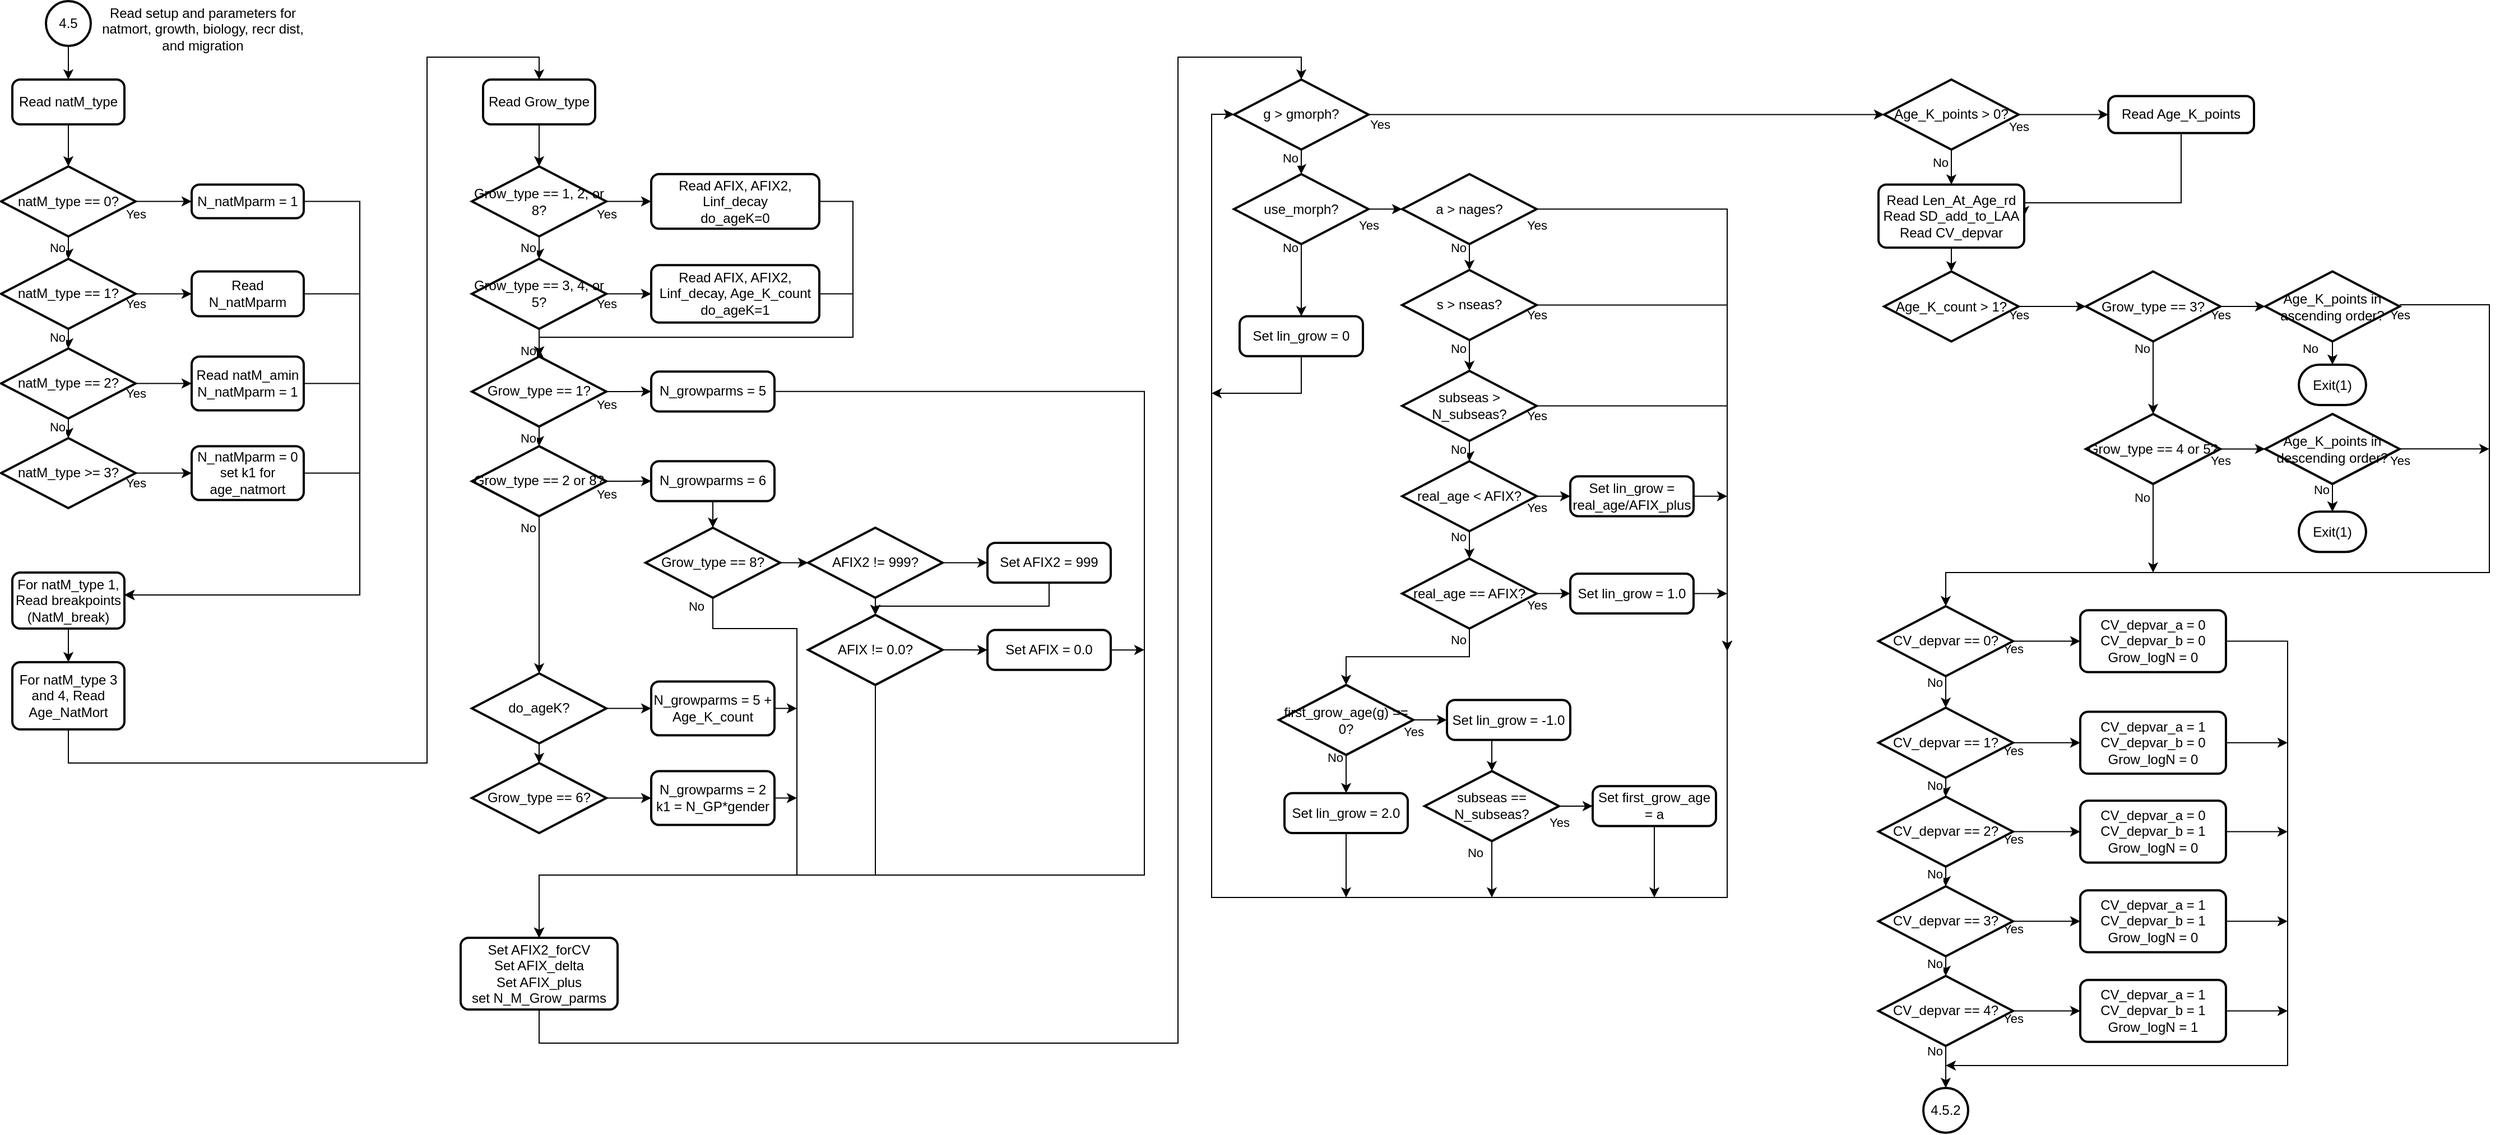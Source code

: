 <mxfile version="13.9.9" type="device"><diagram id="6a731a19-8d31-9384-78a2-239565b7b9f0" name="Page-1"><mxGraphModel dx="1322" dy="1332" grid="1" gridSize="10" guides="1" tooltips="1" connect="1" arrows="1" fold="1" page="1" pageScale="1" pageWidth="850" pageHeight="1100" background="#ffffff" math="0" shadow="0"><root><mxCell id="0"/><mxCell id="1" parent="0"/><mxCell id="a0kThJfAB2JnnVHFZHPF-62" style="edgeStyle=orthogonalEdgeStyle;rounded=0;orthogonalLoop=1;jettySize=auto;html=1;entryX=0.5;entryY=0;entryDx=0;entryDy=0;" parent="1" source="a0kThJfAB2JnnVHFZHPF-63" target="a0kThJfAB2JnnVHFZHPF-68" edge="1"><mxGeometry relative="1" as="geometry"/></mxCell><mxCell id="a0kThJfAB2JnnVHFZHPF-63" value="4.5" style="strokeWidth=2;html=1;shape=mxgraph.flowchart.start_2;whiteSpace=wrap;" parent="1" vertex="1"><mxGeometry x="1000" y="50" width="40" height="40" as="geometry"/></mxCell><mxCell id="a0kThJfAB2JnnVHFZHPF-64" value="Read setup and parameters for natmort, growth, biology, recr dist, and migration" style="text;html=1;strokeColor=none;fillColor=none;align=center;verticalAlign=middle;whiteSpace=wrap;rounded=0;" parent="1" vertex="1"><mxGeometry x="1040" y="50" width="200" height="50" as="geometry"/></mxCell><mxCell id="a0kThJfAB2JnnVHFZHPF-124" style="edgeStyle=orthogonalEdgeStyle;rounded=0;orthogonalLoop=1;jettySize=auto;html=1;" parent="1" source="a0kThJfAB2JnnVHFZHPF-68" target="a0kThJfAB2JnnVHFZHPF-145" edge="1"><mxGeometry relative="1" as="geometry"><mxPoint x="1020" y="200" as="targetPoint"/></mxGeometry></mxCell><mxCell id="a0kThJfAB2JnnVHFZHPF-68" value="Read natM_type" style="rounded=1;whiteSpace=wrap;html=1;absoluteArcSize=1;arcSize=14;strokeWidth=2;" parent="1" vertex="1"><mxGeometry x="970" y="120" width="100" height="40" as="geometry"/></mxCell><mxCell id="a0kThJfAB2JnnVHFZHPF-71" value="4.5.2" style="strokeWidth=2;html=1;shape=mxgraph.flowchart.start_2;whiteSpace=wrap;" parent="1" vertex="1"><mxGeometry x="2675" y="1020" width="40" height="40" as="geometry"/></mxCell><mxCell id="a0kThJfAB2JnnVHFZHPF-101" value="Exit(1)" style="strokeWidth=2;html=1;shape=mxgraph.flowchart.terminator;whiteSpace=wrap;" parent="1" vertex="1"><mxGeometry x="3010" y="505.63" width="60" height="36" as="geometry"/></mxCell><mxCell id="a0kThJfAB2JnnVHFZHPF-169" style="edgeStyle=orthogonalEdgeStyle;rounded=0;orthogonalLoop=1;jettySize=auto;html=1;" parent="1" source="a0kThJfAB2JnnVHFZHPF-103" target="a0kThJfAB2JnnVHFZHPF-167" edge="1"><mxGeometry relative="1" as="geometry"/></mxCell><mxCell id="a0kThJfAB2JnnVHFZHPF-103" value="For natM_type 1, Read breakpoints (NatM_break)" style="rounded=1;whiteSpace=wrap;html=1;absoluteArcSize=1;arcSize=14;strokeWidth=2;" parent="1" vertex="1"><mxGeometry x="970" y="560" width="100" height="50" as="geometry"/></mxCell><mxCell id="a0kThJfAB2JnnVHFZHPF-154" value="No" style="edgeStyle=orthogonalEdgeStyle;rounded=0;orthogonalLoop=1;jettySize=auto;html=1;" parent="1" source="a0kThJfAB2JnnVHFZHPF-145" target="a0kThJfAB2JnnVHFZHPF-146" edge="1"><mxGeometry x="0.667" y="-10" relative="1" as="geometry"><mxPoint as="offset"/></mxGeometry></mxCell><mxCell id="a0kThJfAB2JnnVHFZHPF-157" value="Yes" style="edgeStyle=orthogonalEdgeStyle;rounded=0;orthogonalLoop=1;jettySize=auto;html=1;" parent="1" source="a0kThJfAB2JnnVHFZHPF-145" target="a0kThJfAB2JnnVHFZHPF-153" edge="1"><mxGeometry x="-1" y="-11" relative="1" as="geometry"><mxPoint as="offset"/></mxGeometry></mxCell><mxCell id="a0kThJfAB2JnnVHFZHPF-145" value="natM_type == 0?" style="strokeWidth=2;html=1;shape=mxgraph.flowchart.decision;whiteSpace=wrap;" parent="1" vertex="1"><mxGeometry x="960" y="197.5" width="120" height="62.5" as="geometry"/></mxCell><mxCell id="a0kThJfAB2JnnVHFZHPF-155" value="No" style="edgeStyle=orthogonalEdgeStyle;rounded=0;orthogonalLoop=1;jettySize=auto;html=1;" parent="1" source="a0kThJfAB2JnnVHFZHPF-146" target="a0kThJfAB2JnnVHFZHPF-147" edge="1"><mxGeometry x="0.68" y="-10" relative="1" as="geometry"><mxPoint as="offset"/></mxGeometry></mxCell><mxCell id="a0kThJfAB2JnnVHFZHPF-158" value="Yes" style="edgeStyle=orthogonalEdgeStyle;rounded=0;orthogonalLoop=1;jettySize=auto;html=1;entryX=0;entryY=0.5;entryDx=0;entryDy=0;" parent="1" source="a0kThJfAB2JnnVHFZHPF-146" target="a0kThJfAB2JnnVHFZHPF-152" edge="1"><mxGeometry x="-1" y="-9" relative="1" as="geometry"><mxPoint as="offset"/></mxGeometry></mxCell><mxCell id="a0kThJfAB2JnnVHFZHPF-146" value="natM_type == 1?" style="strokeWidth=2;html=1;shape=mxgraph.flowchart.decision;whiteSpace=wrap;" parent="1" vertex="1"><mxGeometry x="960" y="280" width="120" height="62.5" as="geometry"/></mxCell><mxCell id="a0kThJfAB2JnnVHFZHPF-156" value="No" style="edgeStyle=orthogonalEdgeStyle;rounded=0;orthogonalLoop=1;jettySize=auto;html=1;" parent="1" source="a0kThJfAB2JnnVHFZHPF-147" target="a0kThJfAB2JnnVHFZHPF-148" edge="1"><mxGeometry x="0.68" y="-10" relative="1" as="geometry"><mxPoint as="offset"/></mxGeometry></mxCell><mxCell id="a0kThJfAB2JnnVHFZHPF-159" value="Yes" style="edgeStyle=orthogonalEdgeStyle;rounded=0;orthogonalLoop=1;jettySize=auto;html=1;" parent="1" source="a0kThJfAB2JnnVHFZHPF-147" target="a0kThJfAB2JnnVHFZHPF-151" edge="1"><mxGeometry x="-1" y="-9" relative="1" as="geometry"><mxPoint as="offset"/></mxGeometry></mxCell><mxCell id="a0kThJfAB2JnnVHFZHPF-147" value="natM_type == 2?" style="strokeWidth=2;html=1;shape=mxgraph.flowchart.decision;whiteSpace=wrap;" parent="1" vertex="1"><mxGeometry x="960" y="360" width="120" height="62.5" as="geometry"/></mxCell><mxCell id="a0kThJfAB2JnnVHFZHPF-160" value="Yes" style="edgeStyle=orthogonalEdgeStyle;rounded=0;orthogonalLoop=1;jettySize=auto;html=1;" parent="1" source="a0kThJfAB2JnnVHFZHPF-148" target="a0kThJfAB2JnnVHFZHPF-150" edge="1"><mxGeometry x="-1" y="-9" relative="1" as="geometry"><mxPoint as="offset"/></mxGeometry></mxCell><mxCell id="a0kThJfAB2JnnVHFZHPF-148" value="natM_type &amp;gt;= 3?" style="strokeWidth=2;html=1;shape=mxgraph.flowchart.decision;whiteSpace=wrap;" parent="1" vertex="1"><mxGeometry x="960" y="440" width="120" height="62.5" as="geometry"/></mxCell><mxCell id="a0kThJfAB2JnnVHFZHPF-166" style="edgeStyle=orthogonalEdgeStyle;rounded=0;orthogonalLoop=1;jettySize=auto;html=1;" parent="1" source="a0kThJfAB2JnnVHFZHPF-150" target="a0kThJfAB2JnnVHFZHPF-103" edge="1"><mxGeometry relative="1" as="geometry"><Array as="points"><mxPoint x="1280" y="471"/><mxPoint x="1280" y="580"/></Array></mxGeometry></mxCell><mxCell id="a0kThJfAB2JnnVHFZHPF-150" value="N_natMparm = 0&lt;br&gt;set k1 for age_natmort" style="rounded=1;whiteSpace=wrap;html=1;absoluteArcSize=1;arcSize=14;strokeWidth=2;" parent="1" vertex="1"><mxGeometry x="1130" y="447.19" width="100" height="48.12" as="geometry"/></mxCell><mxCell id="a0kThJfAB2JnnVHFZHPF-165" style="edgeStyle=orthogonalEdgeStyle;rounded=0;orthogonalLoop=1;jettySize=auto;html=1;" parent="1" source="a0kThJfAB2JnnVHFZHPF-151" target="a0kThJfAB2JnnVHFZHPF-103" edge="1"><mxGeometry relative="1" as="geometry"><Array as="points"><mxPoint x="1280" y="391"/><mxPoint x="1280" y="580"/></Array></mxGeometry></mxCell><mxCell id="a0kThJfAB2JnnVHFZHPF-151" value="Read natM_amin&lt;br&gt;N_natMparm = 1" style="rounded=1;whiteSpace=wrap;html=1;absoluteArcSize=1;arcSize=14;strokeWidth=2;" parent="1" vertex="1"><mxGeometry x="1130" y="367.19" width="100" height="48.12" as="geometry"/></mxCell><mxCell id="a0kThJfAB2JnnVHFZHPF-164" style="edgeStyle=orthogonalEdgeStyle;rounded=0;orthogonalLoop=1;jettySize=auto;html=1;" parent="1" source="a0kThJfAB2JnnVHFZHPF-152" target="a0kThJfAB2JnnVHFZHPF-103" edge="1"><mxGeometry relative="1" as="geometry"><Array as="points"><mxPoint x="1280" y="311"/><mxPoint x="1280" y="580"/></Array></mxGeometry></mxCell><mxCell id="a0kThJfAB2JnnVHFZHPF-152" value="Read N_natMparm" style="rounded=1;whiteSpace=wrap;html=1;absoluteArcSize=1;arcSize=14;strokeWidth=2;" parent="1" vertex="1"><mxGeometry x="1130" y="291.25" width="100" height="40" as="geometry"/></mxCell><mxCell id="a0kThJfAB2JnnVHFZHPF-161" style="edgeStyle=orthogonalEdgeStyle;rounded=0;orthogonalLoop=1;jettySize=auto;html=1;" parent="1" source="a0kThJfAB2JnnVHFZHPF-153" target="a0kThJfAB2JnnVHFZHPF-103" edge="1"><mxGeometry relative="1" as="geometry"><mxPoint x="1300" y="540" as="targetPoint"/><Array as="points"><mxPoint x="1280" y="229"/><mxPoint x="1280" y="580"/></Array></mxGeometry></mxCell><mxCell id="a0kThJfAB2JnnVHFZHPF-153" value="N_natMparm = 1" style="rounded=1;whiteSpace=wrap;html=1;absoluteArcSize=1;arcSize=14;strokeWidth=2;" parent="1" vertex="1"><mxGeometry x="1130" y="213.75" width="100" height="30" as="geometry"/></mxCell><mxCell id="a0kThJfAB2JnnVHFZHPF-170" style="edgeStyle=orthogonalEdgeStyle;rounded=0;orthogonalLoop=1;jettySize=auto;html=1;" parent="1" source="a0kThJfAB2JnnVHFZHPF-167" target="a0kThJfAB2JnnVHFZHPF-168" edge="1"><mxGeometry relative="1" as="geometry"><Array as="points"><mxPoint x="1020" y="730"/><mxPoint x="1340" y="730"/><mxPoint x="1340" y="100"/><mxPoint x="1440" y="100"/></Array></mxGeometry></mxCell><mxCell id="a0kThJfAB2JnnVHFZHPF-167" value="For natM_type 3 and 4, Read Age_NatMort" style="rounded=1;whiteSpace=wrap;html=1;absoluteArcSize=1;arcSize=14;strokeWidth=2;" parent="1" vertex="1"><mxGeometry x="970" y="640" width="100" height="60" as="geometry"/></mxCell><mxCell id="ne-gBrxAP-Gt58oA_FZj-11" style="edgeStyle=orthogonalEdgeStyle;rounded=0;orthogonalLoop=1;jettySize=auto;html=1;entryX=0.5;entryY=0;entryDx=0;entryDy=0;entryPerimeter=0;" edge="1" parent="1" source="a0kThJfAB2JnnVHFZHPF-168" target="ne-gBrxAP-Gt58oA_FZj-5"><mxGeometry relative="1" as="geometry"/></mxCell><mxCell id="a0kThJfAB2JnnVHFZHPF-168" value="Read Grow_type" style="rounded=1;whiteSpace=wrap;html=1;absoluteArcSize=1;arcSize=14;strokeWidth=2;" parent="1" vertex="1"><mxGeometry x="1390" y="120" width="100" height="40" as="geometry"/></mxCell><mxCell id="ne-gBrxAP-Gt58oA_FZj-3" value="No" style="edgeStyle=orthogonalEdgeStyle;rounded=0;orthogonalLoop=1;jettySize=auto;html=1;" edge="1" source="ne-gBrxAP-Gt58oA_FZj-5" target="ne-gBrxAP-Gt58oA_FZj-8" parent="1"><mxGeometry x="0.667" y="-10" relative="1" as="geometry"><mxPoint as="offset"/></mxGeometry></mxCell><mxCell id="ne-gBrxAP-Gt58oA_FZj-4" value="Yes" style="edgeStyle=orthogonalEdgeStyle;rounded=0;orthogonalLoop=1;jettySize=auto;html=1;" edge="1" source="ne-gBrxAP-Gt58oA_FZj-5" target="ne-gBrxAP-Gt58oA_FZj-10" parent="1"><mxGeometry x="-1" y="-11" relative="1" as="geometry"><mxPoint as="offset"/></mxGeometry></mxCell><mxCell id="ne-gBrxAP-Gt58oA_FZj-5" value="Grow_type == 1, 2, or 8?" style="strokeWidth=2;html=1;shape=mxgraph.flowchart.decision;whiteSpace=wrap;" vertex="1" parent="1"><mxGeometry x="1380" y="197.5" width="120" height="62.5" as="geometry"/></mxCell><mxCell id="ne-gBrxAP-Gt58oA_FZj-6" value="No" style="edgeStyle=orthogonalEdgeStyle;rounded=0;orthogonalLoop=1;jettySize=auto;html=1;" edge="1" source="ne-gBrxAP-Gt58oA_FZj-8" parent="1"><mxGeometry x="0.68" y="-10" relative="1" as="geometry"><mxPoint x="1440" y="360" as="targetPoint"/><mxPoint as="offset"/></mxGeometry></mxCell><mxCell id="ne-gBrxAP-Gt58oA_FZj-7" value="Yes" style="edgeStyle=orthogonalEdgeStyle;rounded=0;orthogonalLoop=1;jettySize=auto;html=1;entryX=0;entryY=0.5;entryDx=0;entryDy=0;" edge="1" source="ne-gBrxAP-Gt58oA_FZj-8" target="ne-gBrxAP-Gt58oA_FZj-9" parent="1"><mxGeometry x="-1" y="-9" relative="1" as="geometry"><mxPoint as="offset"/></mxGeometry></mxCell><mxCell id="ne-gBrxAP-Gt58oA_FZj-8" value="Grow_type == 3, 4, or 5?" style="strokeWidth=2;html=1;shape=mxgraph.flowchart.decision;whiteSpace=wrap;" vertex="1" parent="1"><mxGeometry x="1380" y="280" width="120" height="62.5" as="geometry"/></mxCell><mxCell id="ne-gBrxAP-Gt58oA_FZj-13" style="edgeStyle=orthogonalEdgeStyle;rounded=0;orthogonalLoop=1;jettySize=auto;html=1;" edge="1" parent="1" source="ne-gBrxAP-Gt58oA_FZj-9" target="ne-gBrxAP-Gt58oA_FZj-12"><mxGeometry relative="1" as="geometry"><Array as="points"><mxPoint x="1720" y="311"/><mxPoint x="1720" y="350"/><mxPoint x="1440" y="350"/></Array></mxGeometry></mxCell><mxCell id="ne-gBrxAP-Gt58oA_FZj-9" value="Read AFIX, AFIX2, Linf_decay, Age_K_count&lt;br&gt;do_ageK=1" style="rounded=1;whiteSpace=wrap;html=1;absoluteArcSize=1;arcSize=14;strokeWidth=2;" vertex="1" parent="1"><mxGeometry x="1540" y="285.63" width="150" height="51.25" as="geometry"/></mxCell><mxCell id="ne-gBrxAP-Gt58oA_FZj-14" style="edgeStyle=orthogonalEdgeStyle;rounded=0;orthogonalLoop=1;jettySize=auto;html=1;" edge="1" parent="1" source="ne-gBrxAP-Gt58oA_FZj-10" target="ne-gBrxAP-Gt58oA_FZj-12"><mxGeometry relative="1" as="geometry"><Array as="points"><mxPoint x="1720" y="229"/><mxPoint x="1720" y="350"/><mxPoint x="1440" y="350"/></Array></mxGeometry></mxCell><mxCell id="ne-gBrxAP-Gt58oA_FZj-10" value="Read AFIX, AFIX2, Linf_decay&lt;br&gt;do_ageK=0" style="rounded=1;whiteSpace=wrap;html=1;absoluteArcSize=1;arcSize=14;strokeWidth=2;" vertex="1" parent="1"><mxGeometry x="1540" y="204.38" width="150" height="48.75" as="geometry"/></mxCell><mxCell id="ne-gBrxAP-Gt58oA_FZj-24" value="Yes" style="edgeStyle=orthogonalEdgeStyle;rounded=0;orthogonalLoop=1;jettySize=auto;html=1;" edge="1" parent="1" source="ne-gBrxAP-Gt58oA_FZj-12" target="ne-gBrxAP-Gt58oA_FZj-18"><mxGeometry x="-1" y="-12" relative="1" as="geometry"><mxPoint as="offset"/></mxGeometry></mxCell><mxCell id="ne-gBrxAP-Gt58oA_FZj-25" value="No" style="edgeStyle=orthogonalEdgeStyle;rounded=0;orthogonalLoop=1;jettySize=auto;html=1;" edge="1" parent="1" source="ne-gBrxAP-Gt58oA_FZj-12" target="ne-gBrxAP-Gt58oA_FZj-15"><mxGeometry x="-0.67" y="-10" relative="1" as="geometry"><mxPoint as="offset"/></mxGeometry></mxCell><mxCell id="ne-gBrxAP-Gt58oA_FZj-12" value="Grow_type == 1?" style="strokeWidth=2;html=1;shape=mxgraph.flowchart.decision;whiteSpace=wrap;" vertex="1" parent="1"><mxGeometry x="1380" y="367.19" width="120" height="62.5" as="geometry"/></mxCell><mxCell id="ne-gBrxAP-Gt58oA_FZj-23" value="Yes" style="edgeStyle=orthogonalEdgeStyle;rounded=0;orthogonalLoop=1;jettySize=auto;html=1;" edge="1" parent="1" source="ne-gBrxAP-Gt58oA_FZj-15" target="ne-gBrxAP-Gt58oA_FZj-19"><mxGeometry x="-1" y="-12" relative="1" as="geometry"><mxPoint as="offset"/></mxGeometry></mxCell><mxCell id="ne-gBrxAP-Gt58oA_FZj-26" value="No" style="edgeStyle=orthogonalEdgeStyle;rounded=0;orthogonalLoop=1;jettySize=auto;html=1;" edge="1" parent="1" source="ne-gBrxAP-Gt58oA_FZj-15" target="ne-gBrxAP-Gt58oA_FZj-16"><mxGeometry x="-0.853" y="-10" relative="1" as="geometry"><mxPoint as="offset"/></mxGeometry></mxCell><mxCell id="ne-gBrxAP-Gt58oA_FZj-15" value="Grow_type == 2 or 8?" style="strokeWidth=2;html=1;shape=mxgraph.flowchart.decision;whiteSpace=wrap;" vertex="1" parent="1"><mxGeometry x="1380" y="447.19" width="120" height="62.5" as="geometry"/></mxCell><mxCell id="ne-gBrxAP-Gt58oA_FZj-22" style="edgeStyle=orthogonalEdgeStyle;rounded=0;orthogonalLoop=1;jettySize=auto;html=1;" edge="1" parent="1" source="ne-gBrxAP-Gt58oA_FZj-16" target="ne-gBrxAP-Gt58oA_FZj-20"><mxGeometry relative="1" as="geometry"/></mxCell><mxCell id="ne-gBrxAP-Gt58oA_FZj-27" style="edgeStyle=orthogonalEdgeStyle;rounded=0;orthogonalLoop=1;jettySize=auto;html=1;" edge="1" parent="1" source="ne-gBrxAP-Gt58oA_FZj-16" target="ne-gBrxAP-Gt58oA_FZj-17"><mxGeometry relative="1" as="geometry"/></mxCell><mxCell id="ne-gBrxAP-Gt58oA_FZj-16" value="do_ageK?" style="strokeWidth=2;html=1;shape=mxgraph.flowchart.decision;whiteSpace=wrap;" vertex="1" parent="1"><mxGeometry x="1380" y="650" width="120" height="62.5" as="geometry"/></mxCell><mxCell id="ne-gBrxAP-Gt58oA_FZj-28" style="edgeStyle=orthogonalEdgeStyle;rounded=0;orthogonalLoop=1;jettySize=auto;html=1;" edge="1" parent="1" source="ne-gBrxAP-Gt58oA_FZj-17" target="ne-gBrxAP-Gt58oA_FZj-21"><mxGeometry relative="1" as="geometry"/></mxCell><mxCell id="ne-gBrxAP-Gt58oA_FZj-17" value="Grow_type == 6?" style="strokeWidth=2;html=1;shape=mxgraph.flowchart.decision;whiteSpace=wrap;" vertex="1" parent="1"><mxGeometry x="1380" y="730" width="120" height="62.5" as="geometry"/></mxCell><mxCell id="ne-gBrxAP-Gt58oA_FZj-45" style="edgeStyle=orthogonalEdgeStyle;rounded=0;orthogonalLoop=1;jettySize=auto;html=1;" edge="1" parent="1" source="ne-gBrxAP-Gt58oA_FZj-18" target="ne-gBrxAP-Gt58oA_FZj-41"><mxGeometry relative="1" as="geometry"><mxPoint x="1740" y="830" as="targetPoint"/><Array as="points"><mxPoint x="1980" y="398"/><mxPoint x="1980" y="830"/><mxPoint x="1440" y="830"/></Array></mxGeometry></mxCell><mxCell id="ne-gBrxAP-Gt58oA_FZj-18" value="N_growparms = 5" style="rounded=1;whiteSpace=wrap;html=1;absoluteArcSize=1;arcSize=14;strokeWidth=2;" vertex="1" parent="1"><mxGeometry x="1540" y="380.63" width="110" height="35.62" as="geometry"/></mxCell><mxCell id="ne-gBrxAP-Gt58oA_FZj-37" style="edgeStyle=orthogonalEdgeStyle;rounded=0;orthogonalLoop=1;jettySize=auto;html=1;entryX=0.5;entryY=0;entryDx=0;entryDy=0;entryPerimeter=0;" edge="1" parent="1" source="ne-gBrxAP-Gt58oA_FZj-19" target="ne-gBrxAP-Gt58oA_FZj-35"><mxGeometry relative="1" as="geometry"/></mxCell><mxCell id="ne-gBrxAP-Gt58oA_FZj-19" value="N_growparms = 6" style="rounded=1;whiteSpace=wrap;html=1;absoluteArcSize=1;arcSize=14;strokeWidth=2;" vertex="1" parent="1"><mxGeometry x="1540" y="460.63" width="110" height="35.62" as="geometry"/></mxCell><mxCell id="ne-gBrxAP-Gt58oA_FZj-43" style="edgeStyle=orthogonalEdgeStyle;rounded=0;orthogonalLoop=1;jettySize=auto;html=1;" edge="1" parent="1" source="ne-gBrxAP-Gt58oA_FZj-20"><mxGeometry relative="1" as="geometry"><mxPoint x="1670" y="681" as="targetPoint"/></mxGeometry></mxCell><mxCell id="ne-gBrxAP-Gt58oA_FZj-20" value="N_growparms = 5 + Age_K_count" style="rounded=1;whiteSpace=wrap;html=1;absoluteArcSize=1;arcSize=14;strokeWidth=2;" vertex="1" parent="1"><mxGeometry x="1540" y="657.19" width="110" height="48.12" as="geometry"/></mxCell><mxCell id="ne-gBrxAP-Gt58oA_FZj-42" style="edgeStyle=orthogonalEdgeStyle;rounded=0;orthogonalLoop=1;jettySize=auto;html=1;" edge="1" parent="1" source="ne-gBrxAP-Gt58oA_FZj-21"><mxGeometry relative="1" as="geometry"><mxPoint x="1670" y="761" as="targetPoint"/></mxGeometry></mxCell><mxCell id="ne-gBrxAP-Gt58oA_FZj-21" value="N_growparms = 2&lt;br&gt;k1 = N_GP*gender" style="rounded=1;whiteSpace=wrap;html=1;absoluteArcSize=1;arcSize=14;strokeWidth=2;" vertex="1" parent="1"><mxGeometry x="1540" y="737.19" width="110" height="48.12" as="geometry"/></mxCell><mxCell id="ne-gBrxAP-Gt58oA_FZj-29" style="edgeStyle=orthogonalEdgeStyle;rounded=0;orthogonalLoop=1;jettySize=auto;html=1;" edge="1" source="ne-gBrxAP-Gt58oA_FZj-30" target="ne-gBrxAP-Gt58oA_FZj-31" parent="1"><mxGeometry relative="1" as="geometry"/></mxCell><mxCell id="ne-gBrxAP-Gt58oA_FZj-39" style="edgeStyle=orthogonalEdgeStyle;rounded=0;orthogonalLoop=1;jettySize=auto;html=1;" edge="1" parent="1" source="ne-gBrxAP-Gt58oA_FZj-30" target="ne-gBrxAP-Gt58oA_FZj-33"><mxGeometry relative="1" as="geometry"/></mxCell><mxCell id="ne-gBrxAP-Gt58oA_FZj-30" value="AFIX2 != 999?" style="strokeWidth=2;html=1;shape=mxgraph.flowchart.decision;whiteSpace=wrap;" vertex="1" parent="1"><mxGeometry x="1680" y="520" width="120" height="62.5" as="geometry"/></mxCell><mxCell id="ne-gBrxAP-Gt58oA_FZj-46" style="edgeStyle=orthogonalEdgeStyle;rounded=0;orthogonalLoop=1;jettySize=auto;html=1;" edge="1" parent="1" source="ne-gBrxAP-Gt58oA_FZj-31" target="ne-gBrxAP-Gt58oA_FZj-33"><mxGeometry relative="1" as="geometry"><mxPoint x="1980" y="551" as="targetPoint"/><Array as="points"><mxPoint x="1895" y="590"/><mxPoint x="1740" y="590"/></Array></mxGeometry></mxCell><mxCell id="ne-gBrxAP-Gt58oA_FZj-31" value="Set AFIX2 = 999" style="rounded=1;whiteSpace=wrap;html=1;absoluteArcSize=1;arcSize=14;strokeWidth=2;" vertex="1" parent="1"><mxGeometry x="1840" y="533.44" width="110" height="35.62" as="geometry"/></mxCell><mxCell id="ne-gBrxAP-Gt58oA_FZj-32" style="edgeStyle=orthogonalEdgeStyle;rounded=0;orthogonalLoop=1;jettySize=auto;html=1;" edge="1" source="ne-gBrxAP-Gt58oA_FZj-33" target="ne-gBrxAP-Gt58oA_FZj-34" parent="1"><mxGeometry relative="1" as="geometry"/></mxCell><mxCell id="ne-gBrxAP-Gt58oA_FZj-44" style="edgeStyle=orthogonalEdgeStyle;rounded=0;orthogonalLoop=1;jettySize=auto;html=1;entryX=0.5;entryY=0;entryDx=0;entryDy=0;" edge="1" parent="1" source="ne-gBrxAP-Gt58oA_FZj-33" target="ne-gBrxAP-Gt58oA_FZj-41"><mxGeometry relative="1" as="geometry"><mxPoint x="1670" y="860" as="targetPoint"/><Array as="points"><mxPoint x="1740" y="830"/><mxPoint x="1440" y="830"/></Array></mxGeometry></mxCell><mxCell id="ne-gBrxAP-Gt58oA_FZj-33" value="AFIX != 0.0?" style="strokeWidth=2;html=1;shape=mxgraph.flowchart.decision;whiteSpace=wrap;" vertex="1" parent="1"><mxGeometry x="1680" y="597.81" width="120" height="62.5" as="geometry"/></mxCell><mxCell id="ne-gBrxAP-Gt58oA_FZj-47" style="edgeStyle=orthogonalEdgeStyle;rounded=0;orthogonalLoop=1;jettySize=auto;html=1;" edge="1" parent="1" source="ne-gBrxAP-Gt58oA_FZj-34"><mxGeometry relative="1" as="geometry"><mxPoint x="1980" y="629" as="targetPoint"/></mxGeometry></mxCell><mxCell id="ne-gBrxAP-Gt58oA_FZj-34" value="Set AFIX = 0.0" style="rounded=1;whiteSpace=wrap;html=1;absoluteArcSize=1;arcSize=14;strokeWidth=2;" vertex="1" parent="1"><mxGeometry x="1840" y="611.25" width="110" height="35.62" as="geometry"/></mxCell><mxCell id="ne-gBrxAP-Gt58oA_FZj-38" style="edgeStyle=orthogonalEdgeStyle;rounded=0;orthogonalLoop=1;jettySize=auto;html=1;entryX=0;entryY=0.5;entryDx=0;entryDy=0;entryPerimeter=0;" edge="1" parent="1" source="ne-gBrxAP-Gt58oA_FZj-35" target="ne-gBrxAP-Gt58oA_FZj-30"><mxGeometry relative="1" as="geometry"/></mxCell><mxCell id="ne-gBrxAP-Gt58oA_FZj-40" value="No" style="edgeStyle=orthogonalEdgeStyle;rounded=0;orthogonalLoop=1;jettySize=auto;html=1;entryX=0.5;entryY=0;entryDx=0;entryDy=0;" edge="1" parent="1" source="ne-gBrxAP-Gt58oA_FZj-35" target="ne-gBrxAP-Gt58oA_FZj-41"><mxGeometry x="-0.975" y="-15" relative="1" as="geometry"><mxPoint x="1570.0" y="860" as="targetPoint"/><Array as="points"><mxPoint x="1595" y="610"/><mxPoint x="1670" y="610"/><mxPoint x="1670" y="830"/><mxPoint x="1440" y="830"/></Array><mxPoint as="offset"/></mxGeometry></mxCell><mxCell id="ne-gBrxAP-Gt58oA_FZj-35" value="Grow_type == 8?" style="strokeWidth=2;html=1;shape=mxgraph.flowchart.decision;whiteSpace=wrap;" vertex="1" parent="1"><mxGeometry x="1535" y="520" width="120" height="62.5" as="geometry"/></mxCell><mxCell id="ne-gBrxAP-Gt58oA_FZj-53" style="edgeStyle=orthogonalEdgeStyle;rounded=0;orthogonalLoop=1;jettySize=auto;html=1;" edge="1" parent="1" source="ne-gBrxAP-Gt58oA_FZj-41" target="ne-gBrxAP-Gt58oA_FZj-60"><mxGeometry relative="1" as="geometry"><mxPoint x="2030" y="530.0" as="targetPoint"/><Array as="points"><mxPoint x="1440" y="980"/><mxPoint x="2010" y="980"/><mxPoint x="2010" y="100"/><mxPoint x="2120" y="100"/></Array></mxGeometry></mxCell><mxCell id="ne-gBrxAP-Gt58oA_FZj-41" value="Set AFIX2_forCV&lt;br&gt;Set AFIX_delta&lt;br&gt;Set AFIX_plus&lt;br&gt;set N_M_Grow_parms" style="rounded=1;whiteSpace=wrap;html=1;absoluteArcSize=1;arcSize=14;strokeWidth=2;" vertex="1" parent="1"><mxGeometry x="1370" y="886" width="140" height="64" as="geometry"/></mxCell><mxCell id="ne-gBrxAP-Gt58oA_FZj-65" value="Yes" style="edgeStyle=orthogonalEdgeStyle;rounded=0;orthogonalLoop=1;jettySize=auto;html=1;" edge="1" parent="1" source="ne-gBrxAP-Gt58oA_FZj-59" target="ne-gBrxAP-Gt58oA_FZj-61"><mxGeometry x="-1" y="-14" relative="1" as="geometry"><mxPoint as="offset"/></mxGeometry></mxCell><mxCell id="ne-gBrxAP-Gt58oA_FZj-75" value="No" style="edgeStyle=orthogonalEdgeStyle;rounded=0;orthogonalLoop=1;jettySize=auto;html=1;" edge="1" parent="1" source="ne-gBrxAP-Gt58oA_FZj-59" target="ne-gBrxAP-Gt58oA_FZj-74"><mxGeometry x="-0.903" y="-10" relative="1" as="geometry"><mxPoint as="offset"/></mxGeometry></mxCell><mxCell id="ne-gBrxAP-Gt58oA_FZj-59" value="use_morph?" style="strokeWidth=2;html=1;shape=mxgraph.flowchart.decision;whiteSpace=wrap;" vertex="1" parent="1"><mxGeometry x="2060" y="204.38" width="120" height="62.5" as="geometry"/></mxCell><mxCell id="ne-gBrxAP-Gt58oA_FZj-64" value="No" style="edgeStyle=orthogonalEdgeStyle;rounded=0;orthogonalLoop=1;jettySize=auto;html=1;" edge="1" parent="1" source="ne-gBrxAP-Gt58oA_FZj-60" target="ne-gBrxAP-Gt58oA_FZj-59"><mxGeometry x="0.504" y="-10" relative="1" as="geometry"><mxPoint as="offset"/></mxGeometry></mxCell><mxCell id="ne-gBrxAP-Gt58oA_FZj-69" style="edgeStyle=orthogonalEdgeStyle;rounded=0;orthogonalLoop=1;jettySize=auto;html=1;entryX=0;entryY=0.5;entryDx=0;entryDy=0;entryPerimeter=0;" edge="1" parent="1" source="ne-gBrxAP-Gt58oA_FZj-60" target="ne-gBrxAP-Gt58oA_FZj-103"><mxGeometry relative="1" as="geometry"><Array as="points"><mxPoint x="2560" y="151"/><mxPoint x="2560" y="151"/></Array></mxGeometry></mxCell><mxCell id="ne-gBrxAP-Gt58oA_FZj-167" value="Yes" style="edgeLabel;html=1;align=center;verticalAlign=middle;resizable=0;points=[];" vertex="1" connectable="0" parent="ne-gBrxAP-Gt58oA_FZj-69"><mxGeometry x="-0.834" y="-1" relative="1" as="geometry"><mxPoint x="-27.93" y="7.72" as="offset"/></mxGeometry></mxCell><mxCell id="ne-gBrxAP-Gt58oA_FZj-60" value="g &amp;gt; gmorph?" style="strokeWidth=2;html=1;shape=mxgraph.flowchart.decision;whiteSpace=wrap;" vertex="1" parent="1"><mxGeometry x="2060" y="120" width="120" height="62.5" as="geometry"/></mxCell><mxCell id="ne-gBrxAP-Gt58oA_FZj-66" value="No" style="edgeStyle=orthogonalEdgeStyle;rounded=0;orthogonalLoop=1;jettySize=auto;html=1;" edge="1" parent="1" source="ne-gBrxAP-Gt58oA_FZj-61" target="ne-gBrxAP-Gt58oA_FZj-62"><mxGeometry x="0.297" y="-10" relative="1" as="geometry"><mxPoint as="offset"/></mxGeometry></mxCell><mxCell id="ne-gBrxAP-Gt58oA_FZj-70" value="Yes" style="edgeStyle=orthogonalEdgeStyle;rounded=0;orthogonalLoop=1;jettySize=auto;html=1;" edge="1" parent="1" source="ne-gBrxAP-Gt58oA_FZj-61"><mxGeometry x="-1" y="-14" relative="1" as="geometry"><mxPoint x="2500" y="630" as="targetPoint"/><Array as="points"><mxPoint x="2500" y="236"/><mxPoint x="2500" y="530"/></Array><mxPoint as="offset"/></mxGeometry></mxCell><mxCell id="ne-gBrxAP-Gt58oA_FZj-61" value="a &amp;gt; nages?" style="strokeWidth=2;html=1;shape=mxgraph.flowchart.decision;whiteSpace=wrap;" vertex="1" parent="1"><mxGeometry x="2210" y="204.38" width="120" height="62.5" as="geometry"/></mxCell><mxCell id="ne-gBrxAP-Gt58oA_FZj-67" value="No" style="edgeStyle=orthogonalEdgeStyle;rounded=0;orthogonalLoop=1;jettySize=auto;html=1;" edge="1" parent="1" source="ne-gBrxAP-Gt58oA_FZj-62" target="ne-gBrxAP-Gt58oA_FZj-63"><mxGeometry x="0.238" y="-10" relative="1" as="geometry"><mxPoint as="offset"/></mxGeometry></mxCell><mxCell id="ne-gBrxAP-Gt58oA_FZj-71" value="Yes" style="edgeStyle=orthogonalEdgeStyle;rounded=0;orthogonalLoop=1;jettySize=auto;html=1;" edge="1" parent="1" source="ne-gBrxAP-Gt58oA_FZj-62"><mxGeometry x="-1" y="-9" relative="1" as="geometry"><mxPoint x="2500" y="630" as="targetPoint"/><Array as="points"><mxPoint x="2500" y="321"/><mxPoint x="2500" y="530"/></Array><mxPoint as="offset"/></mxGeometry></mxCell><mxCell id="ne-gBrxAP-Gt58oA_FZj-62" value="s &amp;gt; nseas?" style="strokeWidth=2;html=1;shape=mxgraph.flowchart.decision;whiteSpace=wrap;" vertex="1" parent="1"><mxGeometry x="2210" y="290" width="120" height="62.5" as="geometry"/></mxCell><mxCell id="ne-gBrxAP-Gt58oA_FZj-72" value="Yes" style="edgeStyle=orthogonalEdgeStyle;rounded=0;orthogonalLoop=1;jettySize=auto;html=1;" edge="1" parent="1" source="ne-gBrxAP-Gt58oA_FZj-63" target="ne-gBrxAP-Gt58oA_FZj-60"><mxGeometry x="-1" y="-9" relative="1" as="geometry"><mxPoint x="2040" y="300" as="targetPoint"/><Array as="points"><mxPoint x="2500" y="411"/><mxPoint x="2500" y="850"/><mxPoint x="2040" y="850"/><mxPoint x="2040" y="151"/></Array><mxPoint as="offset"/></mxGeometry></mxCell><mxCell id="ne-gBrxAP-Gt58oA_FZj-81" value="No" style="edgeStyle=orthogonalEdgeStyle;rounded=0;orthogonalLoop=1;jettySize=auto;html=1;" edge="1" parent="1" source="ne-gBrxAP-Gt58oA_FZj-63" target="ne-gBrxAP-Gt58oA_FZj-77"><mxGeometry x="0.05" y="10" relative="1" as="geometry"><mxPoint as="offset"/></mxGeometry></mxCell><mxCell id="ne-gBrxAP-Gt58oA_FZj-63" value="subseas &amp;gt; N_subseas?" style="strokeWidth=2;html=1;shape=mxgraph.flowchart.decision;whiteSpace=wrap;" vertex="1" parent="1"><mxGeometry x="2210" y="380" width="120" height="62.5" as="geometry"/></mxCell><mxCell id="ne-gBrxAP-Gt58oA_FZj-76" style="edgeStyle=orthogonalEdgeStyle;rounded=0;orthogonalLoop=1;jettySize=auto;html=1;" edge="1" parent="1" source="ne-gBrxAP-Gt58oA_FZj-74"><mxGeometry relative="1" as="geometry"><mxPoint x="2040" y="400" as="targetPoint"/><Array as="points"><mxPoint x="2120" y="400"/></Array></mxGeometry></mxCell><mxCell id="ne-gBrxAP-Gt58oA_FZj-74" value="Set lin_grow = 0" style="rounded=1;whiteSpace=wrap;html=1;absoluteArcSize=1;arcSize=14;strokeWidth=2;" vertex="1" parent="1"><mxGeometry x="2065" y="331.25" width="110" height="35.62" as="geometry"/></mxCell><mxCell id="ne-gBrxAP-Gt58oA_FZj-79" value="Yes" style="edgeStyle=orthogonalEdgeStyle;rounded=0;orthogonalLoop=1;jettySize=auto;html=1;" edge="1" parent="1" source="ne-gBrxAP-Gt58oA_FZj-77" target="ne-gBrxAP-Gt58oA_FZj-78"><mxGeometry x="-1" y="-8" relative="1" as="geometry"><mxPoint y="2" as="offset"/></mxGeometry></mxCell><mxCell id="ne-gBrxAP-Gt58oA_FZj-90" value="No" style="edgeStyle=orthogonalEdgeStyle;rounded=0;orthogonalLoop=1;jettySize=auto;html=1;entryX=0.5;entryY=0;entryDx=0;entryDy=0;entryPerimeter=0;" edge="1" parent="1" source="ne-gBrxAP-Gt58oA_FZj-77" target="ne-gBrxAP-Gt58oA_FZj-83"><mxGeometry x="-0.843" y="-10" relative="1" as="geometry"><mxPoint as="offset"/></mxGeometry></mxCell><mxCell id="ne-gBrxAP-Gt58oA_FZj-77" value="real_age &amp;lt; AFIX?" style="strokeWidth=2;html=1;shape=mxgraph.flowchart.decision;whiteSpace=wrap;" vertex="1" parent="1"><mxGeometry x="2210" y="460.63" width="120" height="62.5" as="geometry"/></mxCell><mxCell id="ne-gBrxAP-Gt58oA_FZj-80" style="edgeStyle=orthogonalEdgeStyle;rounded=0;orthogonalLoop=1;jettySize=auto;html=1;" edge="1" parent="1" source="ne-gBrxAP-Gt58oA_FZj-78"><mxGeometry relative="1" as="geometry"><mxPoint x="2500" y="491.88" as="targetPoint"/></mxGeometry></mxCell><mxCell id="ne-gBrxAP-Gt58oA_FZj-78" value="Set lin_grow = real_age/AFIX_plus" style="rounded=1;whiteSpace=wrap;html=1;absoluteArcSize=1;arcSize=14;strokeWidth=2;" vertex="1" parent="1"><mxGeometry x="2360" y="474.07" width="110" height="35.62" as="geometry"/></mxCell><mxCell id="ne-gBrxAP-Gt58oA_FZj-82" value="Yes" style="edgeStyle=orthogonalEdgeStyle;rounded=0;orthogonalLoop=1;jettySize=auto;html=1;" edge="1" source="ne-gBrxAP-Gt58oA_FZj-83" target="ne-gBrxAP-Gt58oA_FZj-85" parent="1"><mxGeometry x="-1" y="-8" relative="1" as="geometry"><mxPoint y="2" as="offset"/></mxGeometry></mxCell><mxCell id="ne-gBrxAP-Gt58oA_FZj-91" value="No" style="edgeStyle=orthogonalEdgeStyle;rounded=0;orthogonalLoop=1;jettySize=auto;html=1;entryX=0.5;entryY=0;entryDx=0;entryDy=0;entryPerimeter=0;" edge="1" parent="1" source="ne-gBrxAP-Gt58oA_FZj-83" target="ne-gBrxAP-Gt58oA_FZj-87"><mxGeometry x="-0.875" y="-10" relative="1" as="geometry"><mxPoint as="offset"/></mxGeometry></mxCell><mxCell id="ne-gBrxAP-Gt58oA_FZj-83" value="real_age == AFIX?" style="strokeWidth=2;html=1;shape=mxgraph.flowchart.decision;whiteSpace=wrap;" vertex="1" parent="1"><mxGeometry x="2210" y="547.5" width="120" height="62.5" as="geometry"/></mxCell><mxCell id="ne-gBrxAP-Gt58oA_FZj-84" style="edgeStyle=orthogonalEdgeStyle;rounded=0;orthogonalLoop=1;jettySize=auto;html=1;" edge="1" source="ne-gBrxAP-Gt58oA_FZj-85" parent="1"><mxGeometry relative="1" as="geometry"><mxPoint x="2500" y="578.75" as="targetPoint"/></mxGeometry></mxCell><mxCell id="ne-gBrxAP-Gt58oA_FZj-85" value="Set lin_grow = 1.0" style="rounded=1;whiteSpace=wrap;html=1;absoluteArcSize=1;arcSize=14;strokeWidth=2;" vertex="1" parent="1"><mxGeometry x="2360" y="560.94" width="110" height="35.62" as="geometry"/></mxCell><mxCell id="ne-gBrxAP-Gt58oA_FZj-86" value="Yes" style="edgeStyle=orthogonalEdgeStyle;rounded=0;orthogonalLoop=1;jettySize=auto;html=1;" edge="1" source="ne-gBrxAP-Gt58oA_FZj-87" target="ne-gBrxAP-Gt58oA_FZj-89" parent="1"><mxGeometry x="-1" y="-8" relative="1" as="geometry"><mxPoint y="2" as="offset"/></mxGeometry></mxCell><mxCell id="ne-gBrxAP-Gt58oA_FZj-93" value="No" style="edgeStyle=orthogonalEdgeStyle;rounded=0;orthogonalLoop=1;jettySize=auto;html=1;entryX=0.5;entryY=0;entryDx=0;entryDy=0;" edge="1" parent="1" source="ne-gBrxAP-Gt58oA_FZj-87" target="ne-gBrxAP-Gt58oA_FZj-92"><mxGeometry x="-0.884" y="-10" relative="1" as="geometry"><mxPoint as="offset"/></mxGeometry></mxCell><mxCell id="ne-gBrxAP-Gt58oA_FZj-87" value="first_grow_age(g) == 0?" style="strokeWidth=2;html=1;shape=mxgraph.flowchart.decision;whiteSpace=wrap;" vertex="1" parent="1"><mxGeometry x="2100" y="660.31" width="120" height="62.5" as="geometry"/></mxCell><mxCell id="ne-gBrxAP-Gt58oA_FZj-96" style="edgeStyle=orthogonalEdgeStyle;rounded=0;orthogonalLoop=1;jettySize=auto;html=1;entryX=0.5;entryY=0;entryDx=0;entryDy=0;entryPerimeter=0;" edge="1" parent="1" source="ne-gBrxAP-Gt58oA_FZj-89" target="ne-gBrxAP-Gt58oA_FZj-95"><mxGeometry relative="1" as="geometry"><Array as="points"><mxPoint x="2290" y="720"/><mxPoint x="2290" y="720"/></Array></mxGeometry></mxCell><mxCell id="ne-gBrxAP-Gt58oA_FZj-89" value="Set lin_grow = -1.0" style="rounded=1;whiteSpace=wrap;html=1;absoluteArcSize=1;arcSize=14;strokeWidth=2;" vertex="1" parent="1"><mxGeometry x="2250" y="673.75" width="110" height="35.62" as="geometry"/></mxCell><mxCell id="ne-gBrxAP-Gt58oA_FZj-101" style="edgeStyle=orthogonalEdgeStyle;rounded=0;orthogonalLoop=1;jettySize=auto;html=1;" edge="1" parent="1" source="ne-gBrxAP-Gt58oA_FZj-92"><mxGeometry relative="1" as="geometry"><mxPoint x="2160" y="850" as="targetPoint"/></mxGeometry></mxCell><mxCell id="ne-gBrxAP-Gt58oA_FZj-92" value="Set lin_grow = 2.0" style="rounded=1;whiteSpace=wrap;html=1;absoluteArcSize=1;arcSize=14;strokeWidth=2;" vertex="1" parent="1"><mxGeometry x="2105" y="756.88" width="110" height="35.62" as="geometry"/></mxCell><mxCell id="ne-gBrxAP-Gt58oA_FZj-98" value="No" style="edgeStyle=orthogonalEdgeStyle;rounded=0;orthogonalLoop=1;jettySize=auto;html=1;" edge="1" parent="1" source="ne-gBrxAP-Gt58oA_FZj-95"><mxGeometry x="-0.59" y="-15" relative="1" as="geometry"><mxPoint x="2290" y="850" as="targetPoint"/><Array as="points"><mxPoint x="2290" y="850"/></Array><mxPoint as="offset"/></mxGeometry></mxCell><mxCell id="ne-gBrxAP-Gt58oA_FZj-99" value="Yes" style="edgeStyle=orthogonalEdgeStyle;rounded=0;orthogonalLoop=1;jettySize=auto;html=1;" edge="1" parent="1" source="ne-gBrxAP-Gt58oA_FZj-95" target="ne-gBrxAP-Gt58oA_FZj-97"><mxGeometry x="-1" y="-12" relative="1" as="geometry"><mxPoint y="3" as="offset"/></mxGeometry></mxCell><mxCell id="ne-gBrxAP-Gt58oA_FZj-95" value="subseas == N_subseas?" style="strokeWidth=2;html=1;shape=mxgraph.flowchart.decision;whiteSpace=wrap;" vertex="1" parent="1"><mxGeometry x="2230" y="737.19" width="120" height="62.5" as="geometry"/></mxCell><mxCell id="ne-gBrxAP-Gt58oA_FZj-100" style="edgeStyle=orthogonalEdgeStyle;rounded=0;orthogonalLoop=1;jettySize=auto;html=1;" edge="1" parent="1" source="ne-gBrxAP-Gt58oA_FZj-97"><mxGeometry relative="1" as="geometry"><mxPoint x="2435" y="850" as="targetPoint"/></mxGeometry></mxCell><mxCell id="ne-gBrxAP-Gt58oA_FZj-97" value="Set first_grow_age = a" style="rounded=1;whiteSpace=wrap;html=1;absoluteArcSize=1;arcSize=14;strokeWidth=2;" vertex="1" parent="1"><mxGeometry x="2380" y="750.63" width="110" height="35.62" as="geometry"/></mxCell><mxCell id="ne-gBrxAP-Gt58oA_FZj-102" value="Yes" style="edgeStyle=orthogonalEdgeStyle;rounded=0;orthogonalLoop=1;jettySize=auto;html=1;" edge="1" source="ne-gBrxAP-Gt58oA_FZj-103" target="ne-gBrxAP-Gt58oA_FZj-104" parent="1"><mxGeometry x="-1" y="-11" relative="1" as="geometry"><mxPoint as="offset"/></mxGeometry></mxCell><mxCell id="ne-gBrxAP-Gt58oA_FZj-106" value="No" style="edgeStyle=orthogonalEdgeStyle;rounded=0;orthogonalLoop=1;jettySize=auto;html=1;" edge="1" parent="1" source="ne-gBrxAP-Gt58oA_FZj-103" target="ne-gBrxAP-Gt58oA_FZj-105"><mxGeometry x="0.181" y="-10" relative="1" as="geometry"><mxPoint as="offset"/></mxGeometry></mxCell><mxCell id="ne-gBrxAP-Gt58oA_FZj-103" value="Age_K_points &amp;gt; 0?" style="strokeWidth=2;html=1;shape=mxgraph.flowchart.decision;whiteSpace=wrap;" vertex="1" parent="1"><mxGeometry x="2640" y="120" width="120" height="62.5" as="geometry"/></mxCell><mxCell id="ne-gBrxAP-Gt58oA_FZj-109" style="edgeStyle=orthogonalEdgeStyle;rounded=0;orthogonalLoop=1;jettySize=auto;html=1;entryX=1;entryY=0.5;entryDx=0;entryDy=0;" edge="1" parent="1" source="ne-gBrxAP-Gt58oA_FZj-104" target="ne-gBrxAP-Gt58oA_FZj-105"><mxGeometry relative="1" as="geometry"><Array as="points"><mxPoint x="2905" y="230"/></Array></mxGeometry></mxCell><mxCell id="ne-gBrxAP-Gt58oA_FZj-104" value="Read Age_K_points" style="rounded=1;whiteSpace=wrap;html=1;absoluteArcSize=1;arcSize=14;strokeWidth=2;" vertex="1" parent="1"><mxGeometry x="2840" y="134.69" width="130" height="33.12" as="geometry"/></mxCell><mxCell id="ne-gBrxAP-Gt58oA_FZj-117" style="edgeStyle=orthogonalEdgeStyle;rounded=0;orthogonalLoop=1;jettySize=auto;html=1;" edge="1" parent="1" source="ne-gBrxAP-Gt58oA_FZj-105" target="ne-gBrxAP-Gt58oA_FZj-112"><mxGeometry relative="1" as="geometry"/></mxCell><mxCell id="ne-gBrxAP-Gt58oA_FZj-105" value="Read Len_At_Age_rd&lt;br&gt;Read SD_add_to_LAA&lt;br&gt;Read CV_depvar" style="rounded=1;whiteSpace=wrap;html=1;absoluteArcSize=1;arcSize=14;strokeWidth=2;" vertex="1" parent="1"><mxGeometry x="2635" y="213.75" width="130" height="56.25" as="geometry"/></mxCell><mxCell id="ne-gBrxAP-Gt58oA_FZj-122" value="Yes" style="edgeStyle=orthogonalEdgeStyle;rounded=0;orthogonalLoop=1;jettySize=auto;html=1;entryX=0;entryY=0.5;entryDx=0;entryDy=0;entryPerimeter=0;" edge="1" parent="1" source="ne-gBrxAP-Gt58oA_FZj-112" target="ne-gBrxAP-Gt58oA_FZj-118"><mxGeometry x="-1" y="-7" relative="1" as="geometry"><mxPoint as="offset"/></mxGeometry></mxCell><mxCell id="ne-gBrxAP-Gt58oA_FZj-112" value="Age_K_count &amp;gt; 1?" style="strokeWidth=2;html=1;shape=mxgraph.flowchart.decision;whiteSpace=wrap;" vertex="1" parent="1"><mxGeometry x="2640" y="291.25" width="120" height="62.5" as="geometry"/></mxCell><mxCell id="ne-gBrxAP-Gt58oA_FZj-121" value="No" style="edgeStyle=orthogonalEdgeStyle;rounded=0;orthogonalLoop=1;jettySize=auto;html=1;" edge="1" parent="1" source="ne-gBrxAP-Gt58oA_FZj-118" target="ne-gBrxAP-Gt58oA_FZj-119"><mxGeometry x="-0.797" y="-10" relative="1" as="geometry"><mxPoint as="offset"/></mxGeometry></mxCell><mxCell id="ne-gBrxAP-Gt58oA_FZj-126" value="Yes" style="edgeStyle=orthogonalEdgeStyle;rounded=0;orthogonalLoop=1;jettySize=auto;html=1;entryX=0;entryY=0.5;entryDx=0;entryDy=0;entryPerimeter=0;" edge="1" parent="1" source="ne-gBrxAP-Gt58oA_FZj-118" target="ne-gBrxAP-Gt58oA_FZj-123"><mxGeometry x="-1" y="-7" relative="1" as="geometry"><mxPoint as="offset"/></mxGeometry></mxCell><mxCell id="ne-gBrxAP-Gt58oA_FZj-118" value="Grow_type == 3?" style="strokeWidth=2;html=1;shape=mxgraph.flowchart.decision;whiteSpace=wrap;" vertex="1" parent="1"><mxGeometry x="2820" y="291.25" width="120" height="62.5" as="geometry"/></mxCell><mxCell id="ne-gBrxAP-Gt58oA_FZj-128" value="Yes" style="edgeStyle=orthogonalEdgeStyle;rounded=0;orthogonalLoop=1;jettySize=auto;html=1;" edge="1" parent="1" source="ne-gBrxAP-Gt58oA_FZj-119" target="ne-gBrxAP-Gt58oA_FZj-124"><mxGeometry x="-1" y="-10" relative="1" as="geometry"><mxPoint as="offset"/></mxGeometry></mxCell><mxCell id="ne-gBrxAP-Gt58oA_FZj-129" value="No" style="edgeStyle=orthogonalEdgeStyle;rounded=0;orthogonalLoop=1;jettySize=auto;html=1;" edge="1" parent="1" source="ne-gBrxAP-Gt58oA_FZj-119"><mxGeometry x="-0.703" y="-10" relative="1" as="geometry"><mxPoint x="2880" y="560" as="targetPoint"/><mxPoint as="offset"/></mxGeometry></mxCell><mxCell id="ne-gBrxAP-Gt58oA_FZj-119" value="Grow_type == 4 or 5?" style="strokeWidth=2;html=1;shape=mxgraph.flowchart.decision;whiteSpace=wrap;" vertex="1" parent="1"><mxGeometry x="2820" y="418.44" width="120" height="62.5" as="geometry"/></mxCell><mxCell id="ne-gBrxAP-Gt58oA_FZj-127" value="Yes" style="edgeStyle=orthogonalEdgeStyle;rounded=0;orthogonalLoop=1;jettySize=auto;html=1;" edge="1" parent="1" source="ne-gBrxAP-Gt58oA_FZj-123" target="ne-gBrxAP-Gt58oA_FZj-139"><mxGeometry x="-1" y="-9" relative="1" as="geometry"><mxPoint x="2695" y="596.56" as="targetPoint"/><Array as="points"><mxPoint x="3180" y="321"/><mxPoint x="3180" y="560"/><mxPoint x="2695" y="560"/></Array><mxPoint as="offset"/></mxGeometry></mxCell><mxCell id="ne-gBrxAP-Gt58oA_FZj-131" value="No" style="edgeStyle=orthogonalEdgeStyle;rounded=0;orthogonalLoop=1;jettySize=auto;html=1;" edge="1" parent="1" source="ne-gBrxAP-Gt58oA_FZj-123" target="ne-gBrxAP-Gt58oA_FZj-125"><mxGeometry x="0.142" y="20" relative="1" as="geometry"><mxPoint as="offset"/></mxGeometry></mxCell><mxCell id="ne-gBrxAP-Gt58oA_FZj-123" value="Age_K_points in ascending order?" style="strokeWidth=2;html=1;shape=mxgraph.flowchart.decision;whiteSpace=wrap;" vertex="1" parent="1"><mxGeometry x="2980" y="291.25" width="120" height="62.5" as="geometry"/></mxCell><mxCell id="ne-gBrxAP-Gt58oA_FZj-130" value="Yes" style="edgeStyle=orthogonalEdgeStyle;rounded=0;orthogonalLoop=1;jettySize=auto;html=1;" edge="1" parent="1" source="ne-gBrxAP-Gt58oA_FZj-124"><mxGeometry x="-1" y="-10" relative="1" as="geometry"><mxPoint x="3180" y="449.69" as="targetPoint"/><mxPoint as="offset"/></mxGeometry></mxCell><mxCell id="ne-gBrxAP-Gt58oA_FZj-132" value="No" style="edgeStyle=orthogonalEdgeStyle;rounded=0;orthogonalLoop=1;jettySize=auto;html=1;entryX=0.5;entryY=0;entryDx=0;entryDy=0;entryPerimeter=0;" edge="1" parent="1" source="ne-gBrxAP-Gt58oA_FZj-124" target="a0kThJfAB2JnnVHFZHPF-101"><mxGeometry x="0.277" y="-10" relative="1" as="geometry"><mxPoint as="offset"/></mxGeometry></mxCell><mxCell id="ne-gBrxAP-Gt58oA_FZj-133" value="" style="edgeStyle=orthogonalEdgeStyle;rounded=0;orthogonalLoop=1;jettySize=auto;html=1;" edge="1" parent="1" source="ne-gBrxAP-Gt58oA_FZj-124" target="a0kThJfAB2JnnVHFZHPF-101"><mxGeometry relative="1" as="geometry"/></mxCell><mxCell id="ne-gBrxAP-Gt58oA_FZj-124" value="Age_K_points in descending order?" style="strokeWidth=2;html=1;shape=mxgraph.flowchart.decision;whiteSpace=wrap;" vertex="1" parent="1"><mxGeometry x="2980" y="418.44" width="120" height="62.5" as="geometry"/></mxCell><mxCell id="ne-gBrxAP-Gt58oA_FZj-125" value="Exit(1)" style="strokeWidth=2;html=1;shape=mxgraph.flowchart.terminator;whiteSpace=wrap;" vertex="1" parent="1"><mxGeometry x="3010" y="374.5" width="60" height="36" as="geometry"/></mxCell><mxCell id="ne-gBrxAP-Gt58oA_FZj-137" value="No" style="edgeStyle=orthogonalEdgeStyle;rounded=0;orthogonalLoop=1;jettySize=auto;html=1;" edge="1" parent="1" source="ne-gBrxAP-Gt58oA_FZj-139" target="ne-gBrxAP-Gt58oA_FZj-148"><mxGeometry x="-0.797" y="-10" relative="1" as="geometry"><mxPoint as="offset"/><mxPoint x="2695" y="690" as="targetPoint"/></mxGeometry></mxCell><mxCell id="ne-gBrxAP-Gt58oA_FZj-138" value="Yes" style="edgeStyle=orthogonalEdgeStyle;rounded=0;orthogonalLoop=1;jettySize=auto;html=1;" edge="1" parent="1" source="ne-gBrxAP-Gt58oA_FZj-139" target="ne-gBrxAP-Gt58oA_FZj-145"><mxGeometry x="-1" y="-7" relative="1" as="geometry"><mxPoint x="2795" y="621.25" as="targetPoint"/><mxPoint as="offset"/></mxGeometry></mxCell><mxCell id="ne-gBrxAP-Gt58oA_FZj-139" value="CV_depvar == 0?" style="strokeWidth=2;html=1;shape=mxgraph.flowchart.decision;whiteSpace=wrap;" vertex="1" parent="1"><mxGeometry x="2635" y="590" width="120" height="62.5" as="geometry"/></mxCell><mxCell id="ne-gBrxAP-Gt58oA_FZj-162" style="edgeStyle=orthogonalEdgeStyle;rounded=0;orthogonalLoop=1;jettySize=auto;html=1;" edge="1" parent="1" source="ne-gBrxAP-Gt58oA_FZj-145"><mxGeometry relative="1" as="geometry"><mxPoint x="2695" y="1000" as="targetPoint"/><Array as="points"><mxPoint x="3000" y="621"/><mxPoint x="3000" y="1000"/></Array></mxGeometry></mxCell><mxCell id="ne-gBrxAP-Gt58oA_FZj-145" value="CV_depvar_a = 0&lt;br&gt;CV_depvar_b = 0&lt;br&gt;Grow_logN = 0" style="rounded=1;whiteSpace=wrap;html=1;absoluteArcSize=1;arcSize=14;strokeWidth=2;" vertex="1" parent="1"><mxGeometry x="2815" y="593.59" width="130" height="55.31" as="geometry"/></mxCell><mxCell id="ne-gBrxAP-Gt58oA_FZj-146" value="No" style="edgeStyle=orthogonalEdgeStyle;rounded=0;orthogonalLoop=1;jettySize=auto;html=1;" edge="1" source="ne-gBrxAP-Gt58oA_FZj-148" parent="1" target="ne-gBrxAP-Gt58oA_FZj-152"><mxGeometry x="-0.797" y="-10" relative="1" as="geometry"><mxPoint as="offset"/><mxPoint x="2695" y="780.63" as="targetPoint"/></mxGeometry></mxCell><mxCell id="ne-gBrxAP-Gt58oA_FZj-147" value="Yes" style="edgeStyle=orthogonalEdgeStyle;rounded=0;orthogonalLoop=1;jettySize=auto;html=1;" edge="1" source="ne-gBrxAP-Gt58oA_FZj-148" target="ne-gBrxAP-Gt58oA_FZj-149" parent="1"><mxGeometry x="-1" y="-7" relative="1" as="geometry"><mxPoint x="2795" y="711.88" as="targetPoint"/><mxPoint as="offset"/></mxGeometry></mxCell><mxCell id="ne-gBrxAP-Gt58oA_FZj-148" value="CV_depvar == 1?" style="strokeWidth=2;html=1;shape=mxgraph.flowchart.decision;whiteSpace=wrap;" vertex="1" parent="1"><mxGeometry x="2635" y="680.63" width="120" height="62.5" as="geometry"/></mxCell><mxCell id="ne-gBrxAP-Gt58oA_FZj-163" style="edgeStyle=orthogonalEdgeStyle;rounded=0;orthogonalLoop=1;jettySize=auto;html=1;" edge="1" parent="1" source="ne-gBrxAP-Gt58oA_FZj-149"><mxGeometry relative="1" as="geometry"><mxPoint x="3000" y="711.875" as="targetPoint"/></mxGeometry></mxCell><mxCell id="ne-gBrxAP-Gt58oA_FZj-149" value="CV_depvar_a = 1&lt;br&gt;CV_depvar_b = 0&lt;br&gt;Grow_logN = 0" style="rounded=1;whiteSpace=wrap;html=1;absoluteArcSize=1;arcSize=14;strokeWidth=2;" vertex="1" parent="1"><mxGeometry x="2815" y="684.22" width="130" height="55.31" as="geometry"/></mxCell><mxCell id="ne-gBrxAP-Gt58oA_FZj-150" value="No" style="edgeStyle=orthogonalEdgeStyle;rounded=0;orthogonalLoop=1;jettySize=auto;html=1;" edge="1" source="ne-gBrxAP-Gt58oA_FZj-152" parent="1" target="ne-gBrxAP-Gt58oA_FZj-156"><mxGeometry x="-0.797" y="-10" relative="1" as="geometry"><mxPoint as="offset"/><mxPoint x="2695" y="860.0" as="targetPoint"/></mxGeometry></mxCell><mxCell id="ne-gBrxAP-Gt58oA_FZj-151" value="Yes" style="edgeStyle=orthogonalEdgeStyle;rounded=0;orthogonalLoop=1;jettySize=auto;html=1;" edge="1" source="ne-gBrxAP-Gt58oA_FZj-152" target="ne-gBrxAP-Gt58oA_FZj-153" parent="1"><mxGeometry x="-1" y="-7" relative="1" as="geometry"><mxPoint x="2795" y="791.25" as="targetPoint"/><mxPoint as="offset"/></mxGeometry></mxCell><mxCell id="ne-gBrxAP-Gt58oA_FZj-152" value="CV_depvar == 2?" style="strokeWidth=2;html=1;shape=mxgraph.flowchart.decision;whiteSpace=wrap;" vertex="1" parent="1"><mxGeometry x="2635" y="760" width="120" height="62.5" as="geometry"/></mxCell><mxCell id="ne-gBrxAP-Gt58oA_FZj-164" style="edgeStyle=orthogonalEdgeStyle;rounded=0;orthogonalLoop=1;jettySize=auto;html=1;" edge="1" parent="1" source="ne-gBrxAP-Gt58oA_FZj-153"><mxGeometry relative="1" as="geometry"><mxPoint x="3000" y="791.245" as="targetPoint"/></mxGeometry></mxCell><mxCell id="ne-gBrxAP-Gt58oA_FZj-153" value="CV_depvar_a = 0&lt;br&gt;CV_depvar_b = 1&lt;br&gt;Grow_logN = 0" style="rounded=1;whiteSpace=wrap;html=1;absoluteArcSize=1;arcSize=14;strokeWidth=2;" vertex="1" parent="1"><mxGeometry x="2815" y="763.59" width="130" height="55.31" as="geometry"/></mxCell><mxCell id="ne-gBrxAP-Gt58oA_FZj-154" value="No" style="edgeStyle=orthogonalEdgeStyle;rounded=0;orthogonalLoop=1;jettySize=auto;html=1;" edge="1" source="ne-gBrxAP-Gt58oA_FZj-156" parent="1" target="ne-gBrxAP-Gt58oA_FZj-160"><mxGeometry x="-0.797" y="-10" relative="1" as="geometry"><mxPoint as="offset"/><mxPoint x="2695" y="940" as="targetPoint"/></mxGeometry></mxCell><mxCell id="ne-gBrxAP-Gt58oA_FZj-155" value="Yes" style="edgeStyle=orthogonalEdgeStyle;rounded=0;orthogonalLoop=1;jettySize=auto;html=1;" edge="1" source="ne-gBrxAP-Gt58oA_FZj-156" target="ne-gBrxAP-Gt58oA_FZj-157" parent="1"><mxGeometry x="-1" y="-7" relative="1" as="geometry"><mxPoint x="2795" y="871.25" as="targetPoint"/><mxPoint as="offset"/></mxGeometry></mxCell><mxCell id="ne-gBrxAP-Gt58oA_FZj-156" value="CV_depvar == 3?" style="strokeWidth=2;html=1;shape=mxgraph.flowchart.decision;whiteSpace=wrap;" vertex="1" parent="1"><mxGeometry x="2635" y="840" width="120" height="62.5" as="geometry"/></mxCell><mxCell id="ne-gBrxAP-Gt58oA_FZj-165" style="edgeStyle=orthogonalEdgeStyle;rounded=0;orthogonalLoop=1;jettySize=auto;html=1;" edge="1" parent="1" source="ne-gBrxAP-Gt58oA_FZj-157"><mxGeometry relative="1" as="geometry"><mxPoint x="3000" y="871.245" as="targetPoint"/></mxGeometry></mxCell><mxCell id="ne-gBrxAP-Gt58oA_FZj-157" value="CV_depvar_a = 1&lt;br&gt;CV_depvar_b = 1&lt;br&gt;Grow_logN = 0" style="rounded=1;whiteSpace=wrap;html=1;absoluteArcSize=1;arcSize=14;strokeWidth=2;" vertex="1" parent="1"><mxGeometry x="2815" y="843.59" width="130" height="55.31" as="geometry"/></mxCell><mxCell id="ne-gBrxAP-Gt58oA_FZj-158" value="No" style="edgeStyle=orthogonalEdgeStyle;rounded=0;orthogonalLoop=1;jettySize=auto;html=1;entryX=0.5;entryY=0;entryDx=0;entryDy=0;entryPerimeter=0;" edge="1" source="ne-gBrxAP-Gt58oA_FZj-160" parent="1" target="a0kThJfAB2JnnVHFZHPF-71"><mxGeometry x="-0.797" y="-10" relative="1" as="geometry"><mxPoint as="offset"/><mxPoint x="2730" y="1000" as="targetPoint"/><Array as="points"><mxPoint x="2695" y="1010"/><mxPoint x="2695" y="1010"/></Array></mxGeometry></mxCell><mxCell id="ne-gBrxAP-Gt58oA_FZj-159" value="Yes" style="edgeStyle=orthogonalEdgeStyle;rounded=0;orthogonalLoop=1;jettySize=auto;html=1;" edge="1" source="ne-gBrxAP-Gt58oA_FZj-160" target="ne-gBrxAP-Gt58oA_FZj-161" parent="1"><mxGeometry x="-1" y="-7" relative="1" as="geometry"><mxPoint x="2795" y="951.25" as="targetPoint"/><mxPoint as="offset"/></mxGeometry></mxCell><mxCell id="ne-gBrxAP-Gt58oA_FZj-160" value="CV_depvar == 4?" style="strokeWidth=2;html=1;shape=mxgraph.flowchart.decision;whiteSpace=wrap;" vertex="1" parent="1"><mxGeometry x="2635" y="920" width="120" height="62.5" as="geometry"/></mxCell><mxCell id="ne-gBrxAP-Gt58oA_FZj-166" style="edgeStyle=orthogonalEdgeStyle;rounded=0;orthogonalLoop=1;jettySize=auto;html=1;" edge="1" parent="1" source="ne-gBrxAP-Gt58oA_FZj-161"><mxGeometry relative="1" as="geometry"><mxPoint x="3000" y="951.245" as="targetPoint"/></mxGeometry></mxCell><mxCell id="ne-gBrxAP-Gt58oA_FZj-161" value="CV_depvar_a = 1&lt;br&gt;CV_depvar_b = 1&lt;br&gt;Grow_logN = 1" style="rounded=1;whiteSpace=wrap;html=1;absoluteArcSize=1;arcSize=14;strokeWidth=2;" vertex="1" parent="1"><mxGeometry x="2815" y="923.59" width="130" height="55.31" as="geometry"/></mxCell></root></mxGraphModel></diagram></mxfile>